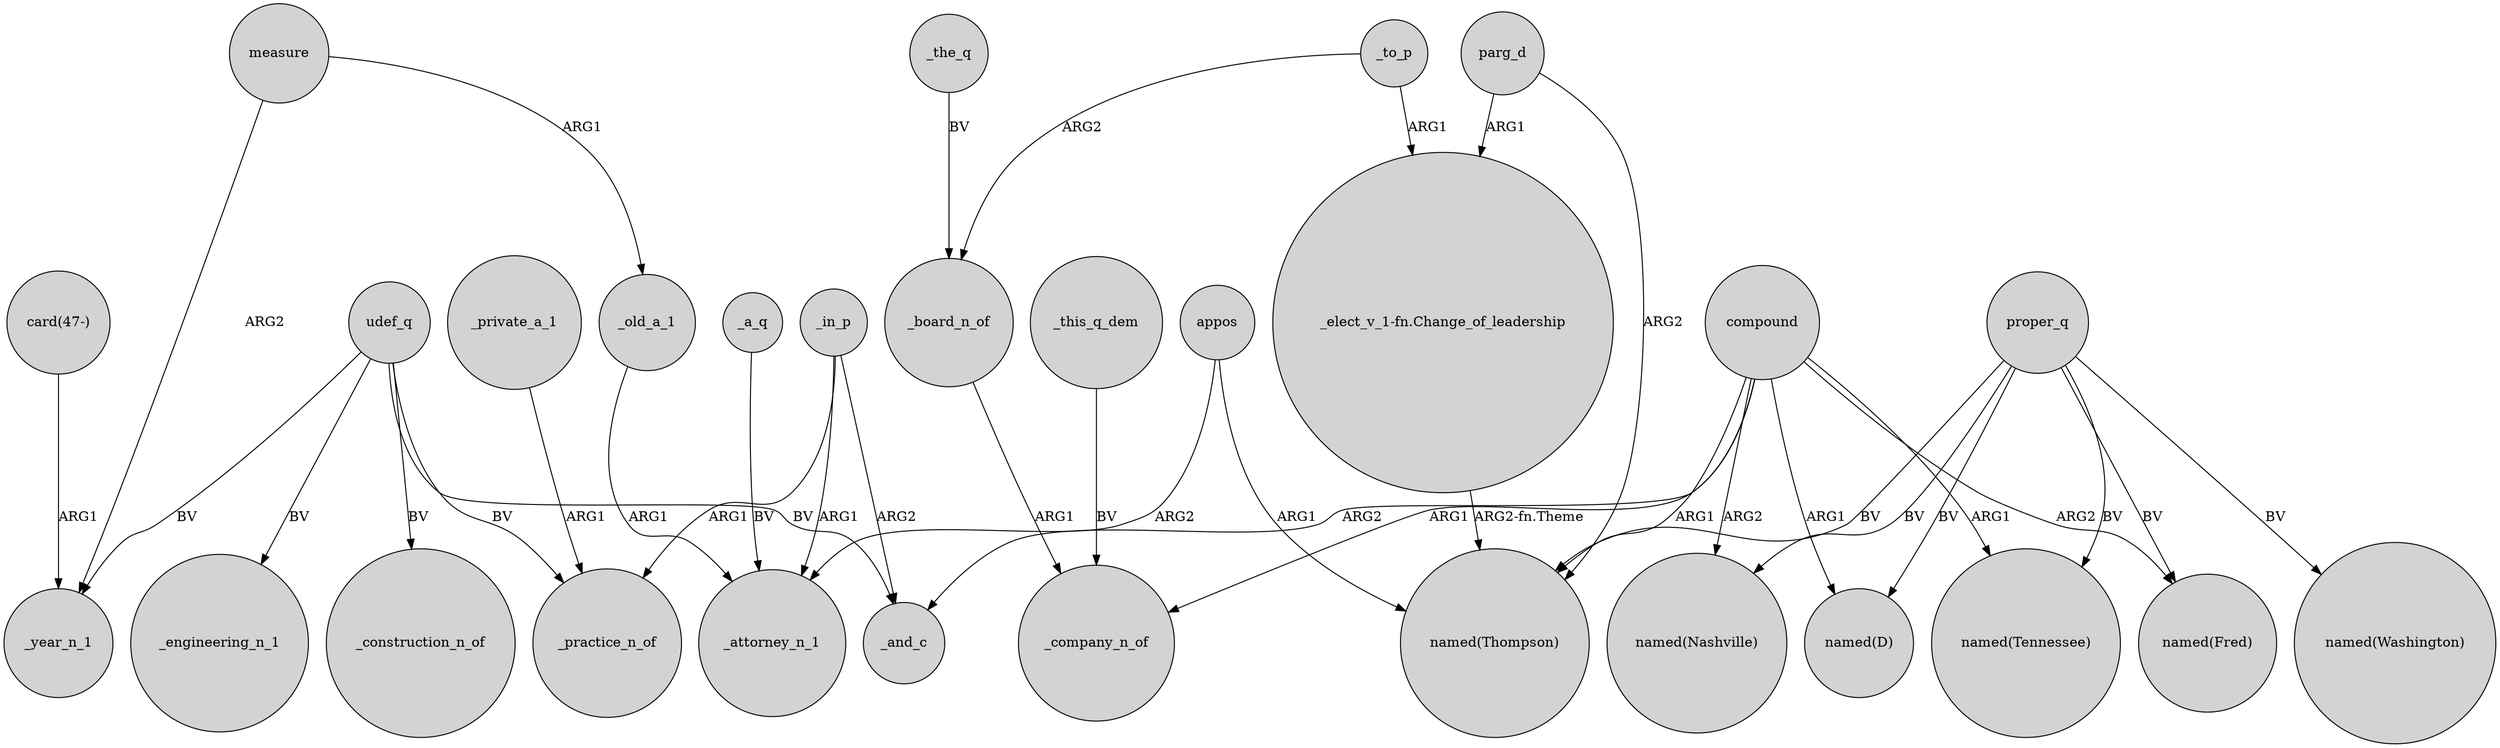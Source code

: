 digraph {
	node [shape=circle style=filled]
	_a_q -> _attorney_n_1 [label=BV]
	_old_a_1 -> _attorney_n_1 [label=ARG1]
	_to_p -> "_elect_v_1-fn.Change_of_leadership" [label=ARG1]
	measure -> _year_n_1 [label=ARG2]
	proper_q -> "named(Thompson)" [label=BV]
	parg_d -> "named(Thompson)" [label=ARG2]
	"card(47-)" -> _year_n_1 [label=ARG1]
	_this_q_dem -> _company_n_of [label=BV]
	appos -> _attorney_n_1 [label=ARG2]
	_to_p -> _board_n_of [label=ARG2]
	parg_d -> "_elect_v_1-fn.Change_of_leadership" [label=ARG1]
	compound -> "named(Tennessee)" [label=ARG1]
	measure -> _old_a_1 [label=ARG1]
	proper_q -> "named(Washington)" [label=BV]
	compound -> _company_n_of [label=ARG1]
	compound -> "named(Thompson)" [label=ARG1]
	compound -> "named(Nashville)" [label=ARG2]
	compound -> _and_c [label=ARG2]
	_the_q -> _board_n_of [label=BV]
	proper_q -> "named(Fred)" [label=BV]
	_in_p -> _practice_n_of [label=ARG1]
	proper_q -> "named(D)" [label=BV]
	appos -> "named(Thompson)" [label=ARG1]
	compound -> "named(Fred)" [label=ARG2]
	udef_q -> _year_n_1 [label=BV]
	proper_q -> "named(Tennessee)" [label=BV]
	_board_n_of -> _company_n_of [label=ARG1]
	udef_q -> _practice_n_of [label=BV]
	_in_p -> _attorney_n_1 [label=ARG1]
	udef_q -> _and_c [label=BV]
	udef_q -> _construction_n_of [label=BV]
	_private_a_1 -> _practice_n_of [label=ARG1]
	_in_p -> _and_c [label=ARG2]
	udef_q -> _engineering_n_1 [label=BV]
	"_elect_v_1-fn.Change_of_leadership" -> "named(Thompson)" [label="ARG2-fn.Theme"]
	proper_q -> "named(Nashville)" [label=BV]
	compound -> "named(D)" [label=ARG1]
}
